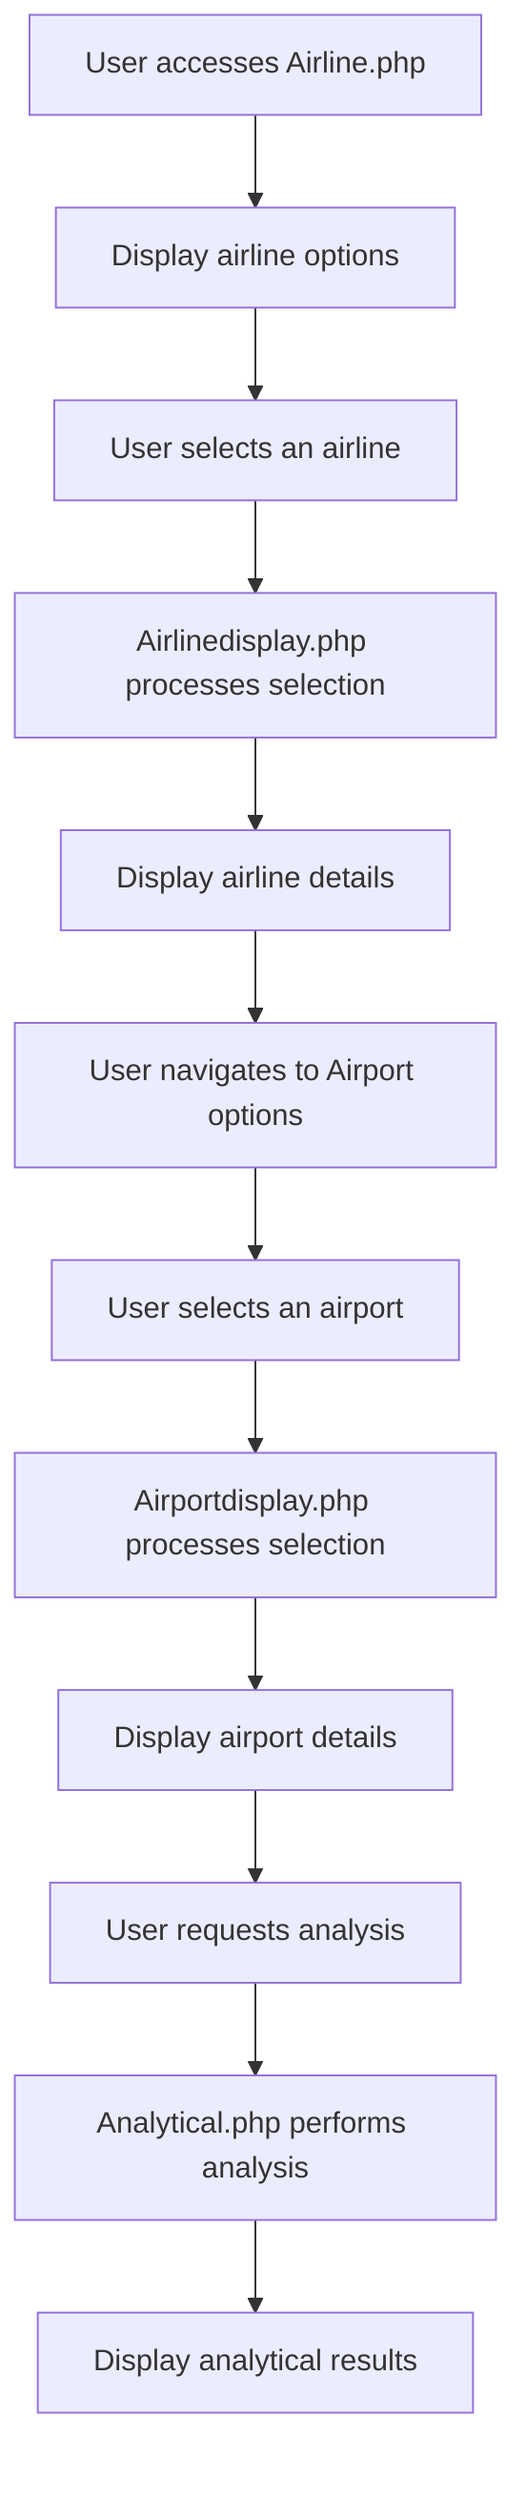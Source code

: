 flowchart TD
    A[User accesses Airline.php] --> B[Display airline options]
    B --> C[User selects an airline]
    C --> D[Airlinedisplay.php processes selection]
    D --> E[Display airline details]
    E --> F[User navigates to Airport options]
    F --> G[User selects an airport]
    G --> H[Airportdisplay.php processes selection]
    H --> I[Display airport details]
    I --> J[User requests analysis]
    J --> K[Analytical.php performs analysis]
    K --> L[Display analytical results]